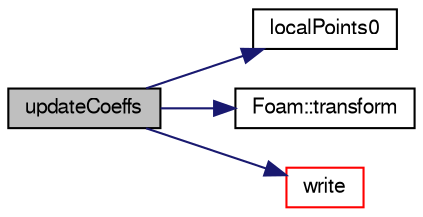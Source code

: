 digraph "updateCoeffs"
{
  bgcolor="transparent";
  edge [fontname="FreeSans",fontsize="10",labelfontname="FreeSans",labelfontsize="10"];
  node [fontname="FreeSans",fontsize="10",shape=record];
  rankdir="LR";
  Node45 [label="updateCoeffs",height=0.2,width=0.4,color="black", fillcolor="grey75", style="filled", fontcolor="black"];
  Node45 -> Node46 [color="midnightblue",fontsize="10",style="solid",fontname="FreeSans"];
  Node46 [label="localPoints0",height=0.2,width=0.4,color="black",URL="$a21378.html#a7871774564a11cd71c43af79756bad06"];
  Node45 -> Node47 [color="midnightblue",fontsize="10",style="solid",fontname="FreeSans"];
  Node47 [label="Foam::transform",height=0.2,width=0.4,color="black",URL="$a21124.html#a919915170941701c1223291531ad010c"];
  Node45 -> Node48 [color="midnightblue",fontsize="10",style="solid",fontname="FreeSans"];
  Node48 [label="write",height=0.2,width=0.4,color="red",URL="$a21378.html#a293fdfec8bdfbd5c3913ab4c9f3454ff",tooltip="Write. "];
}
